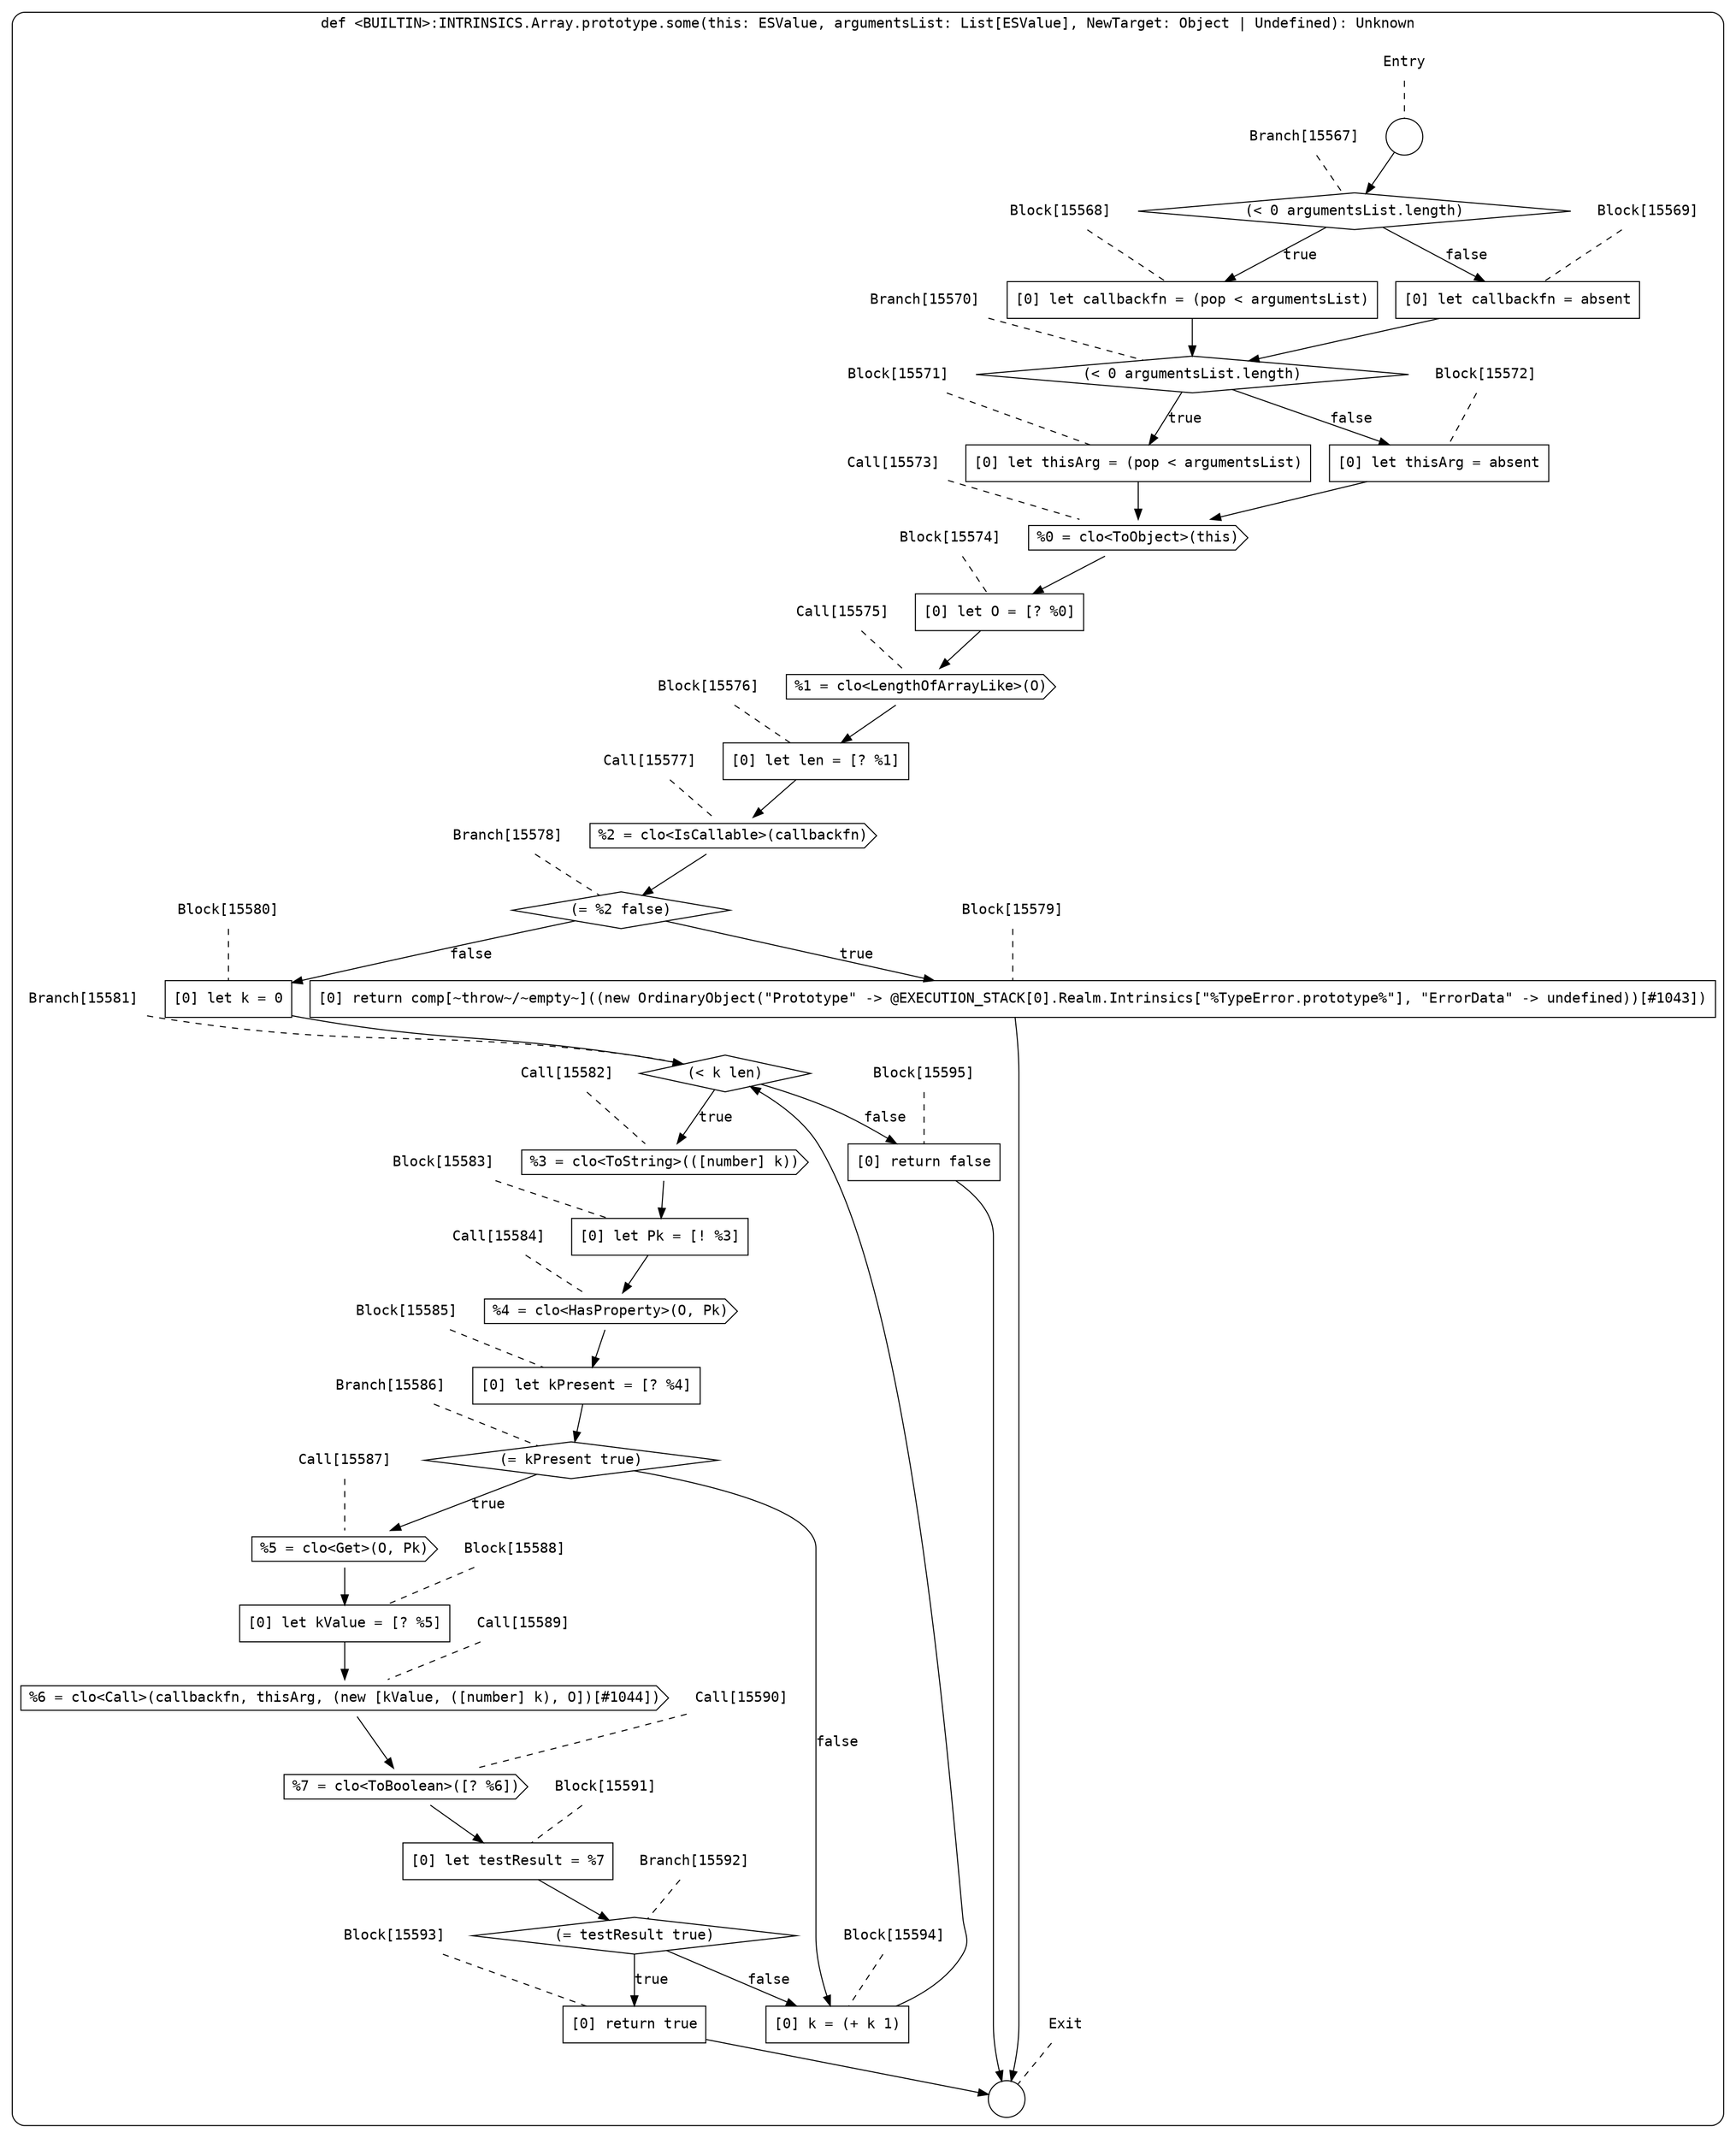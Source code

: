 digraph {
  graph [fontname = "Consolas"]
  node [fontname = "Consolas"]
  edge [fontname = "Consolas"]
  subgraph cluster2371 {
    label = "def <BUILTIN>:INTRINSICS.Array.prototype.some(this: ESValue, argumentsList: List[ESValue], NewTarget: Object | Undefined): Unknown"
    style = rounded
    cluster2371_entry_name [shape=none, label=<<font color="black">Entry</font>>]
    cluster2371_entry_name -> cluster2371_entry [arrowhead=none, color="black", style=dashed]
    cluster2371_entry [shape=circle label=" " color="black" fillcolor="white" style=filled]
    cluster2371_entry -> node15567 [color="black"]
    cluster2371_exit_name [shape=none, label=<<font color="black">Exit</font>>]
    cluster2371_exit_name -> cluster2371_exit [arrowhead=none, color="black", style=dashed]
    cluster2371_exit [shape=circle label=" " color="black" fillcolor="white" style=filled]
    node15567_name [shape=none, label=<<font color="black">Branch[15567]</font>>]
    node15567_name -> node15567 [arrowhead=none, color="black", style=dashed]
    node15567 [shape=diamond, label=<<font color="black">(&lt; 0 argumentsList.length)</font>> color="black" fillcolor="white", style=filled]
    node15567 -> node15568 [label=<<font color="black">true</font>> color="black"]
    node15567 -> node15569 [label=<<font color="black">false</font>> color="black"]
    node15568_name [shape=none, label=<<font color="black">Block[15568]</font>>]
    node15568_name -> node15568 [arrowhead=none, color="black", style=dashed]
    node15568 [shape=box, label=<<font color="black">[0] let callbackfn = (pop &lt; argumentsList)<BR ALIGN="LEFT"/></font>> color="black" fillcolor="white", style=filled]
    node15568 -> node15570 [color="black"]
    node15569_name [shape=none, label=<<font color="black">Block[15569]</font>>]
    node15569_name -> node15569 [arrowhead=none, color="black", style=dashed]
    node15569 [shape=box, label=<<font color="black">[0] let callbackfn = absent<BR ALIGN="LEFT"/></font>> color="black" fillcolor="white", style=filled]
    node15569 -> node15570 [color="black"]
    node15570_name [shape=none, label=<<font color="black">Branch[15570]</font>>]
    node15570_name -> node15570 [arrowhead=none, color="black", style=dashed]
    node15570 [shape=diamond, label=<<font color="black">(&lt; 0 argumentsList.length)</font>> color="black" fillcolor="white", style=filled]
    node15570 -> node15571 [label=<<font color="black">true</font>> color="black"]
    node15570 -> node15572 [label=<<font color="black">false</font>> color="black"]
    node15571_name [shape=none, label=<<font color="black">Block[15571]</font>>]
    node15571_name -> node15571 [arrowhead=none, color="black", style=dashed]
    node15571 [shape=box, label=<<font color="black">[0] let thisArg = (pop &lt; argumentsList)<BR ALIGN="LEFT"/></font>> color="black" fillcolor="white", style=filled]
    node15571 -> node15573 [color="black"]
    node15572_name [shape=none, label=<<font color="black">Block[15572]</font>>]
    node15572_name -> node15572 [arrowhead=none, color="black", style=dashed]
    node15572 [shape=box, label=<<font color="black">[0] let thisArg = absent<BR ALIGN="LEFT"/></font>> color="black" fillcolor="white", style=filled]
    node15572 -> node15573 [color="black"]
    node15573_name [shape=none, label=<<font color="black">Call[15573]</font>>]
    node15573_name -> node15573 [arrowhead=none, color="black", style=dashed]
    node15573 [shape=cds, label=<<font color="black">%0 = clo&lt;ToObject&gt;(this)</font>> color="black" fillcolor="white", style=filled]
    node15573 -> node15574 [color="black"]
    node15574_name [shape=none, label=<<font color="black">Block[15574]</font>>]
    node15574_name -> node15574 [arrowhead=none, color="black", style=dashed]
    node15574 [shape=box, label=<<font color="black">[0] let O = [? %0]<BR ALIGN="LEFT"/></font>> color="black" fillcolor="white", style=filled]
    node15574 -> node15575 [color="black"]
    node15575_name [shape=none, label=<<font color="black">Call[15575]</font>>]
    node15575_name -> node15575 [arrowhead=none, color="black", style=dashed]
    node15575 [shape=cds, label=<<font color="black">%1 = clo&lt;LengthOfArrayLike&gt;(O)</font>> color="black" fillcolor="white", style=filled]
    node15575 -> node15576 [color="black"]
    node15576_name [shape=none, label=<<font color="black">Block[15576]</font>>]
    node15576_name -> node15576 [arrowhead=none, color="black", style=dashed]
    node15576 [shape=box, label=<<font color="black">[0] let len = [? %1]<BR ALIGN="LEFT"/></font>> color="black" fillcolor="white", style=filled]
    node15576 -> node15577 [color="black"]
    node15577_name [shape=none, label=<<font color="black">Call[15577]</font>>]
    node15577_name -> node15577 [arrowhead=none, color="black", style=dashed]
    node15577 [shape=cds, label=<<font color="black">%2 = clo&lt;IsCallable&gt;(callbackfn)</font>> color="black" fillcolor="white", style=filled]
    node15577 -> node15578 [color="black"]
    node15578_name [shape=none, label=<<font color="black">Branch[15578]</font>>]
    node15578_name -> node15578 [arrowhead=none, color="black", style=dashed]
    node15578 [shape=diamond, label=<<font color="black">(= %2 false)</font>> color="black" fillcolor="white", style=filled]
    node15578 -> node15579 [label=<<font color="black">true</font>> color="black"]
    node15578 -> node15580 [label=<<font color="black">false</font>> color="black"]
    node15579_name [shape=none, label=<<font color="black">Block[15579]</font>>]
    node15579_name -> node15579 [arrowhead=none, color="black", style=dashed]
    node15579 [shape=box, label=<<font color="black">[0] return comp[~throw~/~empty~]((new OrdinaryObject(&quot;Prototype&quot; -&gt; @EXECUTION_STACK[0].Realm.Intrinsics[&quot;%TypeError.prototype%&quot;], &quot;ErrorData&quot; -&gt; undefined))[#1043])<BR ALIGN="LEFT"/></font>> color="black" fillcolor="white", style=filled]
    node15579 -> cluster2371_exit [color="black"]
    node15580_name [shape=none, label=<<font color="black">Block[15580]</font>>]
    node15580_name -> node15580 [arrowhead=none, color="black", style=dashed]
    node15580 [shape=box, label=<<font color="black">[0] let k = 0<BR ALIGN="LEFT"/></font>> color="black" fillcolor="white", style=filled]
    node15580 -> node15581 [color="black"]
    node15581_name [shape=none, label=<<font color="black">Branch[15581]</font>>]
    node15581_name -> node15581 [arrowhead=none, color="black", style=dashed]
    node15581 [shape=diamond, label=<<font color="black">(&lt; k len)</font>> color="black" fillcolor="white", style=filled]
    node15581 -> node15582 [label=<<font color="black">true</font>> color="black"]
    node15581 -> node15595 [label=<<font color="black">false</font>> color="black"]
    node15582_name [shape=none, label=<<font color="black">Call[15582]</font>>]
    node15582_name -> node15582 [arrowhead=none, color="black", style=dashed]
    node15582 [shape=cds, label=<<font color="black">%3 = clo&lt;ToString&gt;(([number] k))</font>> color="black" fillcolor="white", style=filled]
    node15582 -> node15583 [color="black"]
    node15595_name [shape=none, label=<<font color="black">Block[15595]</font>>]
    node15595_name -> node15595 [arrowhead=none, color="black", style=dashed]
    node15595 [shape=box, label=<<font color="black">[0] return false<BR ALIGN="LEFT"/></font>> color="black" fillcolor="white", style=filled]
    node15595 -> cluster2371_exit [color="black"]
    node15583_name [shape=none, label=<<font color="black">Block[15583]</font>>]
    node15583_name -> node15583 [arrowhead=none, color="black", style=dashed]
    node15583 [shape=box, label=<<font color="black">[0] let Pk = [! %3]<BR ALIGN="LEFT"/></font>> color="black" fillcolor="white", style=filled]
    node15583 -> node15584 [color="black"]
    node15584_name [shape=none, label=<<font color="black">Call[15584]</font>>]
    node15584_name -> node15584 [arrowhead=none, color="black", style=dashed]
    node15584 [shape=cds, label=<<font color="black">%4 = clo&lt;HasProperty&gt;(O, Pk)</font>> color="black" fillcolor="white", style=filled]
    node15584 -> node15585 [color="black"]
    node15585_name [shape=none, label=<<font color="black">Block[15585]</font>>]
    node15585_name -> node15585 [arrowhead=none, color="black", style=dashed]
    node15585 [shape=box, label=<<font color="black">[0] let kPresent = [? %4]<BR ALIGN="LEFT"/></font>> color="black" fillcolor="white", style=filled]
    node15585 -> node15586 [color="black"]
    node15586_name [shape=none, label=<<font color="black">Branch[15586]</font>>]
    node15586_name -> node15586 [arrowhead=none, color="black", style=dashed]
    node15586 [shape=diamond, label=<<font color="black">(= kPresent true)</font>> color="black" fillcolor="white", style=filled]
    node15586 -> node15587 [label=<<font color="black">true</font>> color="black"]
    node15586 -> node15594 [label=<<font color="black">false</font>> color="black"]
    node15587_name [shape=none, label=<<font color="black">Call[15587]</font>>]
    node15587_name -> node15587 [arrowhead=none, color="black", style=dashed]
    node15587 [shape=cds, label=<<font color="black">%5 = clo&lt;Get&gt;(O, Pk)</font>> color="black" fillcolor="white", style=filled]
    node15587 -> node15588 [color="black"]
    node15594_name [shape=none, label=<<font color="black">Block[15594]</font>>]
    node15594_name -> node15594 [arrowhead=none, color="black", style=dashed]
    node15594 [shape=box, label=<<font color="black">[0] k = (+ k 1)<BR ALIGN="LEFT"/></font>> color="black" fillcolor="white", style=filled]
    node15594 -> node15581 [color="black"]
    node15588_name [shape=none, label=<<font color="black">Block[15588]</font>>]
    node15588_name -> node15588 [arrowhead=none, color="black", style=dashed]
    node15588 [shape=box, label=<<font color="black">[0] let kValue = [? %5]<BR ALIGN="LEFT"/></font>> color="black" fillcolor="white", style=filled]
    node15588 -> node15589 [color="black"]
    node15589_name [shape=none, label=<<font color="black">Call[15589]</font>>]
    node15589_name -> node15589 [arrowhead=none, color="black", style=dashed]
    node15589 [shape=cds, label=<<font color="black">%6 = clo&lt;Call&gt;(callbackfn, thisArg, (new [kValue, ([number] k), O])[#1044])</font>> color="black" fillcolor="white", style=filled]
    node15589 -> node15590 [color="black"]
    node15590_name [shape=none, label=<<font color="black">Call[15590]</font>>]
    node15590_name -> node15590 [arrowhead=none, color="black", style=dashed]
    node15590 [shape=cds, label=<<font color="black">%7 = clo&lt;ToBoolean&gt;([? %6])</font>> color="black" fillcolor="white", style=filled]
    node15590 -> node15591 [color="black"]
    node15591_name [shape=none, label=<<font color="black">Block[15591]</font>>]
    node15591_name -> node15591 [arrowhead=none, color="black", style=dashed]
    node15591 [shape=box, label=<<font color="black">[0] let testResult = %7<BR ALIGN="LEFT"/></font>> color="black" fillcolor="white", style=filled]
    node15591 -> node15592 [color="black"]
    node15592_name [shape=none, label=<<font color="black">Branch[15592]</font>>]
    node15592_name -> node15592 [arrowhead=none, color="black", style=dashed]
    node15592 [shape=diamond, label=<<font color="black">(= testResult true)</font>> color="black" fillcolor="white", style=filled]
    node15592 -> node15593 [label=<<font color="black">true</font>> color="black"]
    node15592 -> node15594 [label=<<font color="black">false</font>> color="black"]
    node15593_name [shape=none, label=<<font color="black">Block[15593]</font>>]
    node15593_name -> node15593 [arrowhead=none, color="black", style=dashed]
    node15593 [shape=box, label=<<font color="black">[0] return true<BR ALIGN="LEFT"/></font>> color="black" fillcolor="white", style=filled]
    node15593 -> cluster2371_exit [color="black"]
  }
}